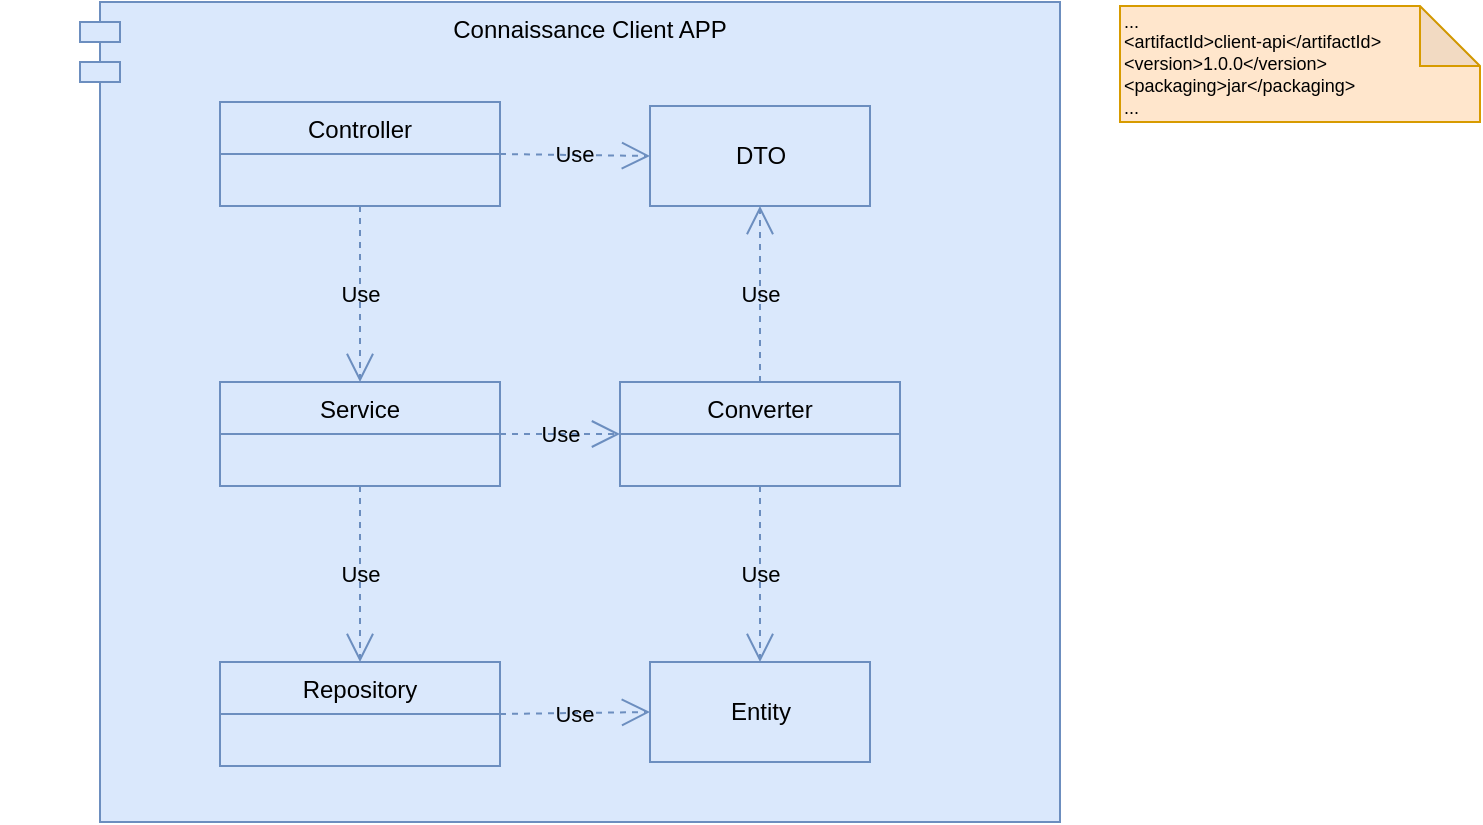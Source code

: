 <mxfile version="14.4.3" type="device"><diagram id="QXyCvQZeJ9iQFkOxEQ6g" name="Page-1"><mxGraphModel dx="2272" dy="825" grid="1" gridSize="10" guides="1" tooltips="1" connect="1" arrows="1" fold="1" page="1" pageScale="1" pageWidth="850" pageHeight="1100" math="0" shadow="0"><root><mxCell id="0"/><mxCell id="1" parent="0"/><mxCell id="0lQV3vuZPSxcvdmjNpm8-16" value="" style="group" parent="1" vertex="1" connectable="0"><mxGeometry x="-260" width="740" height="410" as="geometry"/></mxCell><mxCell id="AYX-vxooGgniRXlcnxqA-33" value="Connaissance Client APP" style="shape=module;align=left;spacingLeft=20;align=center;verticalAlign=top;fillColor=#dae8fc;strokeColor=#6c8ebf;" parent="0lQV3vuZPSxcvdmjNpm8-16" vertex="1"><mxGeometry x="40" width="490" height="410" as="geometry"/></mxCell><mxCell id="AYX-vxooGgniRXlcnxqA-15" value="Repository" style="swimlane;fontStyle=0;childLayout=stackLayout;horizontal=1;startSize=26;fillColor=#dae8fc;horizontalStack=0;resizeParent=1;resizeParentMax=0;resizeLast=0;collapsible=1;marginBottom=0;strokeColor=#6c8ebf;" parent="0lQV3vuZPSxcvdmjNpm8-16" vertex="1"><mxGeometry x="110" y="330" width="140" height="52" as="geometry"/></mxCell><mxCell id="AYX-vxooGgniRXlcnxqA-19" value="Entity" style="html=1;fillColor=#dae8fc;strokeColor=#6c8ebf;" parent="0lQV3vuZPSxcvdmjNpm8-16" vertex="1"><mxGeometry x="325" y="330" width="110" height="50" as="geometry"/></mxCell><mxCell id="AYX-vxooGgniRXlcnxqA-20" value="Use" style="endArrow=open;endSize=12;dashed=1;html=1;exitX=1;exitY=0.5;exitDx=0;exitDy=0;entryX=0;entryY=0.5;entryDx=0;entryDy=0;fillColor=#dae8fc;strokeColor=#6c8ebf;labelBackgroundColor=none;" parent="0lQV3vuZPSxcvdmjNpm8-16" source="AYX-vxooGgniRXlcnxqA-15" target="AYX-vxooGgniRXlcnxqA-19" edge="1"><mxGeometry width="160" relative="1" as="geometry"><mxPoint x="265" y="579.5" as="sourcePoint"/><mxPoint x="425" y="579.5" as="targetPoint"/></mxGeometry></mxCell><mxCell id="AYX-vxooGgniRXlcnxqA-23" value="Service" style="swimlane;fontStyle=0;childLayout=stackLayout;horizontal=1;startSize=26;fillColor=#dae8fc;horizontalStack=0;resizeParent=1;resizeParentMax=0;resizeLast=0;collapsible=1;marginBottom=0;strokeColor=#6c8ebf;" parent="0lQV3vuZPSxcvdmjNpm8-16" vertex="1"><mxGeometry x="110" y="190" width="140" height="52" as="geometry"/></mxCell><mxCell id="AYX-vxooGgniRXlcnxqA-26" value="Controller" style="swimlane;fontStyle=0;childLayout=stackLayout;horizontal=1;startSize=26;horizontalStack=0;resizeParent=1;resizeParentMax=0;resizeLast=0;collapsible=1;marginBottom=0;fillColor=#dae8fc;strokeColor=#6c8ebf;" parent="0lQV3vuZPSxcvdmjNpm8-16" vertex="1"><mxGeometry x="110" y="50" width="140" height="52" as="geometry"/></mxCell><mxCell id="AYX-vxooGgniRXlcnxqA-27" value="DTO" style="html=1;fillColor=#dae8fc;strokeColor=#6c8ebf;" parent="0lQV3vuZPSxcvdmjNpm8-16" vertex="1"><mxGeometry x="325" y="52" width="110" height="50" as="geometry"/></mxCell><mxCell id="AYX-vxooGgniRXlcnxqA-28" value="Use" style="endArrow=open;endSize=12;dashed=1;html=1;exitX=0.5;exitY=1;exitDx=0;exitDy=0;entryX=0.5;entryY=0;entryDx=0;entryDy=0;fillColor=#dae8fc;strokeColor=#6c8ebf;labelBackgroundColor=none;" parent="0lQV3vuZPSxcvdmjNpm8-16" source="AYX-vxooGgniRXlcnxqA-23" target="AYX-vxooGgniRXlcnxqA-15" edge="1"><mxGeometry width="160" relative="1" as="geometry"><mxPoint x="170" y="340" as="sourcePoint"/><mxPoint x="245" y="340" as="targetPoint"/></mxGeometry></mxCell><mxCell id="AYX-vxooGgniRXlcnxqA-29" value="Use" style="endArrow=open;endSize=12;dashed=1;html=1;exitX=0.5;exitY=1;exitDx=0;exitDy=0;entryX=0.5;entryY=0;entryDx=0;entryDy=0;fillColor=#dae8fc;strokeColor=#6c8ebf;labelBackgroundColor=none;" parent="0lQV3vuZPSxcvdmjNpm8-16" source="AYX-vxooGgniRXlcnxqA-26" target="AYX-vxooGgniRXlcnxqA-23" edge="1"><mxGeometry width="160" relative="1" as="geometry"><mxPoint x="180" y="186" as="sourcePoint"/><mxPoint x="180" y="269" as="targetPoint"/></mxGeometry></mxCell><mxCell id="AYX-vxooGgniRXlcnxqA-34" value="&lt;div style=&quot;font-size: 9px&quot;&gt;&lt;font style=&quot;font-size: 9px&quot;&gt;...&lt;/font&gt;&lt;/div&gt;&lt;div style=&quot;font-size: 9px&quot;&gt;&lt;font style=&quot;font-size: 9px&quot;&gt;&amp;lt;artifactId&amp;gt;client-api&amp;lt;/artifactId&amp;gt;&lt;/font&gt;&lt;/div&gt;&lt;div style=&quot;font-size: 9px&quot;&gt;&lt;font style=&quot;font-size: 9px&quot;&gt;&amp;lt;version&amp;gt;1.0.0&amp;lt;/version&amp;gt;&lt;/font&gt;&lt;/div&gt;&lt;div style=&quot;font-size: 9px&quot;&gt;&lt;font style=&quot;font-size: 9px&quot;&gt;&amp;lt;packaging&amp;gt;jar&amp;lt;/packaging&amp;gt;&lt;/font&gt;&lt;/div&gt;&lt;div style=&quot;font-size: 9px&quot;&gt;&lt;span&gt;...&lt;/span&gt;&lt;br&gt;&lt;/div&gt;" style="shape=note;whiteSpace=wrap;html=1;backgroundOutline=1;darkOpacity=0.05;align=left;fillColor=#ffe6cc;strokeColor=#d79b00;" parent="0lQV3vuZPSxcvdmjNpm8-16" vertex="1"><mxGeometry x="560" y="2" width="180" height="58" as="geometry"/></mxCell><mxCell id="0lQV3vuZPSxcvdmjNpm8-2" value="Converter" style="swimlane;fontStyle=0;childLayout=stackLayout;horizontal=1;startSize=26;fillColor=#dae8fc;horizontalStack=0;resizeParent=1;resizeParentMax=0;resizeLast=0;collapsible=1;marginBottom=0;strokeColor=#6c8ebf;" parent="0lQV3vuZPSxcvdmjNpm8-16" vertex="1"><mxGeometry x="310" y="190" width="140" height="52" as="geometry"/></mxCell><mxCell id="0lQV3vuZPSxcvdmjNpm8-4" value="Use" style="endArrow=open;endSize=12;dashed=1;html=1;exitX=0.5;exitY=1;exitDx=0;exitDy=0;entryX=0.5;entryY=0;entryDx=0;entryDy=0;fillColor=#dae8fc;strokeColor=#6c8ebf;labelBackgroundColor=none;" parent="0lQV3vuZPSxcvdmjNpm8-16" source="0lQV3vuZPSxcvdmjNpm8-2" target="AYX-vxooGgniRXlcnxqA-19" edge="1"><mxGeometry width="160" relative="1" as="geometry"><mxPoint x="379.5" y="450" as="sourcePoint"/><mxPoint x="379.5" y="582" as="targetPoint"/></mxGeometry></mxCell><mxCell id="0lQV3vuZPSxcvdmjNpm8-5" value="Use" style="endArrow=open;endSize=12;dashed=1;html=1;exitX=1;exitY=0.5;exitDx=0;exitDy=0;entryX=0;entryY=0.5;entryDx=0;entryDy=0;fillColor=#dae8fc;strokeColor=#6c8ebf;labelBackgroundColor=none;" parent="0lQV3vuZPSxcvdmjNpm8-16" source="AYX-vxooGgniRXlcnxqA-23" target="0lQV3vuZPSxcvdmjNpm8-2" edge="1"><mxGeometry width="160" relative="1" as="geometry"><mxPoint x="260" y="480" as="sourcePoint"/><mxPoint x="335" y="480" as="targetPoint"/></mxGeometry></mxCell><mxCell id="0lQV3vuZPSxcvdmjNpm8-7" value="Use" style="endArrow=open;endSize=12;dashed=1;html=1;exitX=0.5;exitY=0;exitDx=0;exitDy=0;entryX=0.5;entryY=1;entryDx=0;entryDy=0;fillColor=#dae8fc;strokeColor=#6c8ebf;labelBackgroundColor=none;" parent="0lQV3vuZPSxcvdmjNpm8-16" source="0lQV3vuZPSxcvdmjNpm8-2" target="AYX-vxooGgniRXlcnxqA-27" edge="1"><mxGeometry width="160" relative="1" as="geometry"><mxPoint x="580" y="395.5" as="sourcePoint"/><mxPoint x="380" y="319" as="targetPoint"/></mxGeometry></mxCell><mxCell id="0lQV3vuZPSxcvdmjNpm8-12" value="Use" style="endArrow=open;endSize=12;dashed=1;html=1;exitX=1;exitY=0.5;exitDx=0;exitDy=0;entryX=0;entryY=0.5;entryDx=0;entryDy=0;fillColor=#dae8fc;strokeColor=#6c8ebf;labelBackgroundColor=none;" parent="0lQV3vuZPSxcvdmjNpm8-16" source="AYX-vxooGgniRXlcnxqA-26" target="AYX-vxooGgniRXlcnxqA-27" edge="1"><mxGeometry width="160" relative="1" as="geometry"><mxPoint x="265" y="220" as="sourcePoint"/><mxPoint x="325" y="220" as="targetPoint"/></mxGeometry></mxCell></root></mxGraphModel></diagram></mxfile>